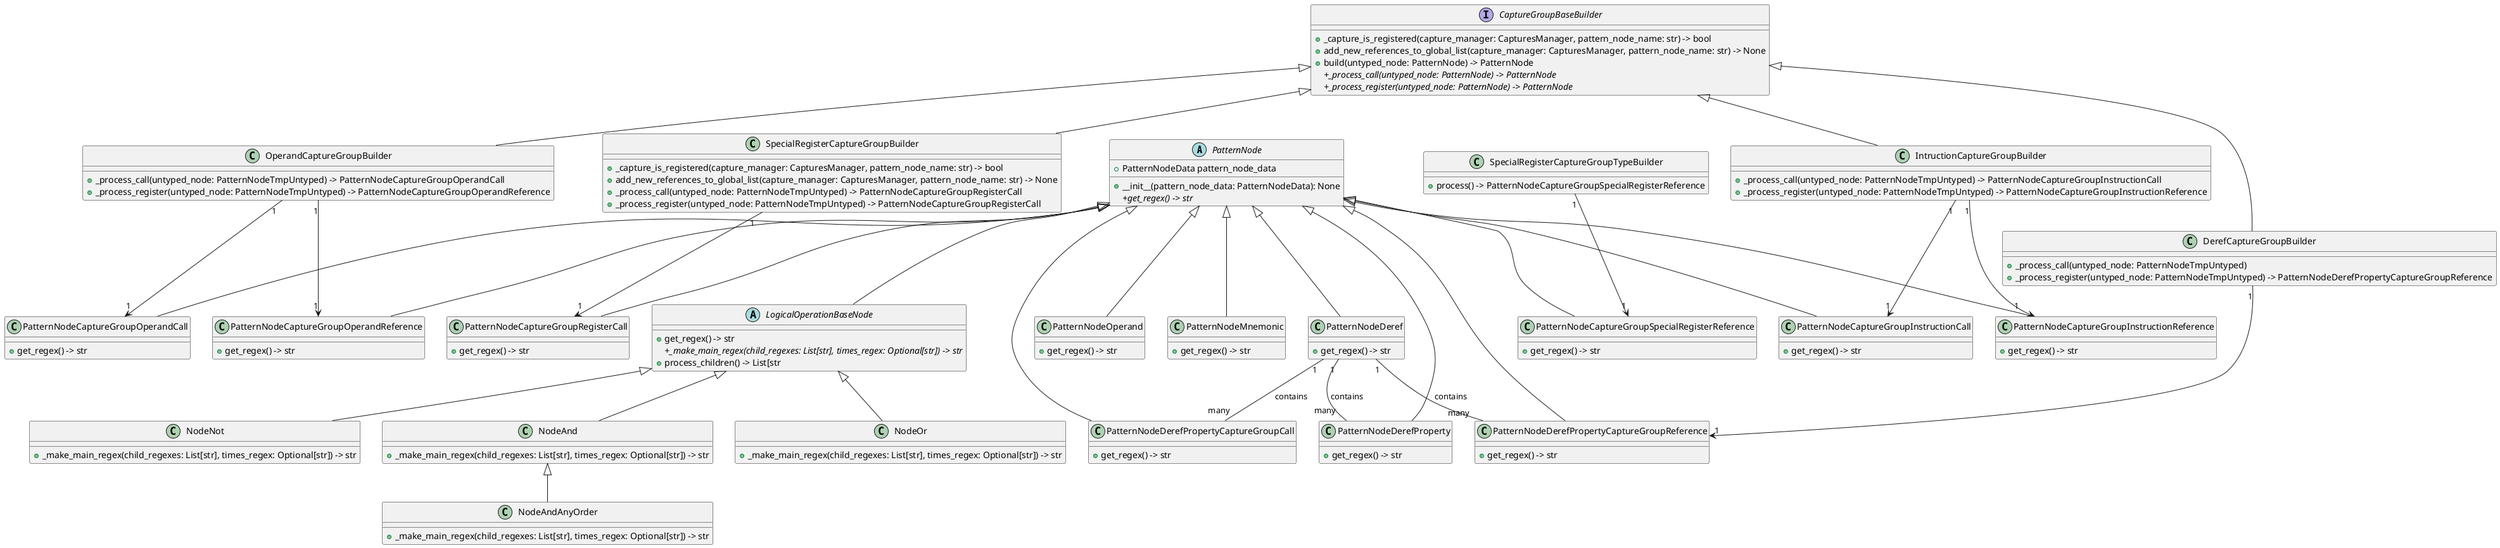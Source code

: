 @startuml

abstract class PatternNode {
    +PatternNodeData pattern_node_data
    +__init__(pattern_node_data: PatternNodeData): None
    '' @abstractmethod in italic
    //+get_regex() -> str//
}

abstract class LogicalOperationBaseNode extends PatternNode {
    +get_regex() -> str
    '' @abstractmethod in italic
    //+_make_main_regex(child_regexes: List[str], times_regex: Optional[str]) -> str//
    +process_children() -> List[str
}

class NodeAnd extends LogicalOperationBaseNode {
    +_make_main_regex(child_regexes: List[str], times_regex: Optional[str]) -> str
}

class NodeOr extends LogicalOperationBaseNode {
    +_make_main_regex(child_regexes: List[str], times_regex: Optional[str]) -> str
}

class NodeNot extends LogicalOperationBaseNode {
    +_make_main_regex(child_regexes: List[str], times_regex: Optional[str]) -> str
}

class NodeAndAnyOrder extends NodeAnd {
    +_make_main_regex(child_regexes: List[str], times_regex: Optional[str]) -> str
}

class PatternNodeDerefProperty extends PatternNode {
    +get_regex() -> str
}

class PatternNodeDeref extends PatternNode {
    +get_regex() -> str
}

class PatternNodeDerefPropertyCaptureGroupReference extends PatternNode {
    +get_regex() -> str
}

class PatternNodeDerefPropertyCaptureGroupCall extends PatternNode {
    +get_regex() -> str
}

PatternNodeDeref "1" -- "many" PatternNodeDerefProperty : contains
PatternNodeDeref "1" -- "many" PatternNodeDerefPropertyCaptureGroupReference : contains
PatternNodeDeref "1" -- "many" PatternNodeDerefPropertyCaptureGroupCall : contains

' Capture Group Builder hierarchy

interface CaptureGroupBaseBuilder {
    +_capture_is_registered(capture_manager: CapturesManager, pattern_node_name: str) -> bool
    +add_new_references_to_global_list(capture_manager: CapturesManager, pattern_node_name: str) -> None
    +build(untyped_node: PatternNode) -> PatternNode
    '' @abstractmethod in italic
    //+_process_call(untyped_node: PatternNode) -> PatternNode//
    //+_process_register(untyped_node: PatternNode) -> PatternNode//
}

class IntructionCaptureGroupBuilder extends CaptureGroupBaseBuilder {
    +_process_call(untyped_node: PatternNodeTmpUntyped) -> PatternNodeCaptureGroupInstructionCall
    +_process_register(untyped_node: PatternNodeTmpUntyped) -> PatternNodeCaptureGroupInstructionReference
}

class OperandCaptureGroupBuilder extends CaptureGroupBaseBuilder {
    +_process_call(untyped_node: PatternNodeTmpUntyped) -> PatternNodeCaptureGroupOperandCall
    +_process_register(untyped_node: PatternNodeTmpUntyped) -> PatternNodeCaptureGroupOperandReference
}

class SpecialRegisterCaptureGroupBuilder extends CaptureGroupBaseBuilder {
    +_capture_is_registered(capture_manager: CapturesManager, pattern_node_name: str) -> bool
    +add_new_references_to_global_list(capture_manager: CapturesManager, pattern_node_name: str) -> None
    +_process_call(untyped_node: PatternNodeTmpUntyped) -> PatternNodeCaptureGroupRegisterCall
    +_process_register(untyped_node: PatternNodeTmpUntyped) -> PatternNodeCaptureGroupRegisterCall
}

class DerefCaptureGroupBuilder extends CaptureGroupBaseBuilder {
    +_process_call(untyped_node: PatternNodeTmpUntyped)
    +_process_register(untyped_node: PatternNodeTmpUntyped) -> PatternNodeDerefPropertyCaptureGroupReference
}

class SpecialRegisterCaptureGroupTypeBuilder {
    +process() -> PatternNodeCaptureGroupSpecialRegisterReference
}

' Pattern Node Classes

class PatternNodeCaptureGroupInstructionCall extends PatternNode {
    +get_regex() -> str
}

class PatternNodeCaptureGroupInstructionReference extends PatternNode {
    +get_regex() -> str
}

class PatternNodeCaptureGroupOperandCall extends PatternNode {
    +get_regex() -> str
}

class PatternNodeCaptureGroupOperandReference extends PatternNode {
    +get_regex() -> str
}

class PatternNodeCaptureGroupSpecialRegisterReference extends PatternNode {
    +get_regex() -> str
}

class PatternNodeCaptureGroupRegisterCall extends PatternNode {
    +get_regex() -> str
}

' Newly added Pattern Nodes
class PatternNodeOperand extends PatternNode {
    +get_regex() -> str
}

class PatternNodeMnemonic extends PatternNode {
    +get_regex() -> str
}

' Relations between Builders and PatternNodes

IntructionCaptureGroupBuilder "1" --> "1" PatternNodeCaptureGroupInstructionCall
IntructionCaptureGroupBuilder "1" --> "1" PatternNodeCaptureGroupInstructionReference

OperandCaptureGroupBuilder "1" --> "1" PatternNodeCaptureGroupOperandCall
OperandCaptureGroupBuilder "1" --> "1" PatternNodeCaptureGroupOperandReference

SpecialRegisterCaptureGroupBuilder "1" --> "1" PatternNodeCaptureGroupRegisterCall

DerefCaptureGroupBuilder "1" --> "1" PatternNodeDerefPropertyCaptureGroupReference

SpecialRegisterCaptureGroupTypeBuilder "1" --> "1" PatternNodeCaptureGroupSpecialRegisterReference

@enduml
